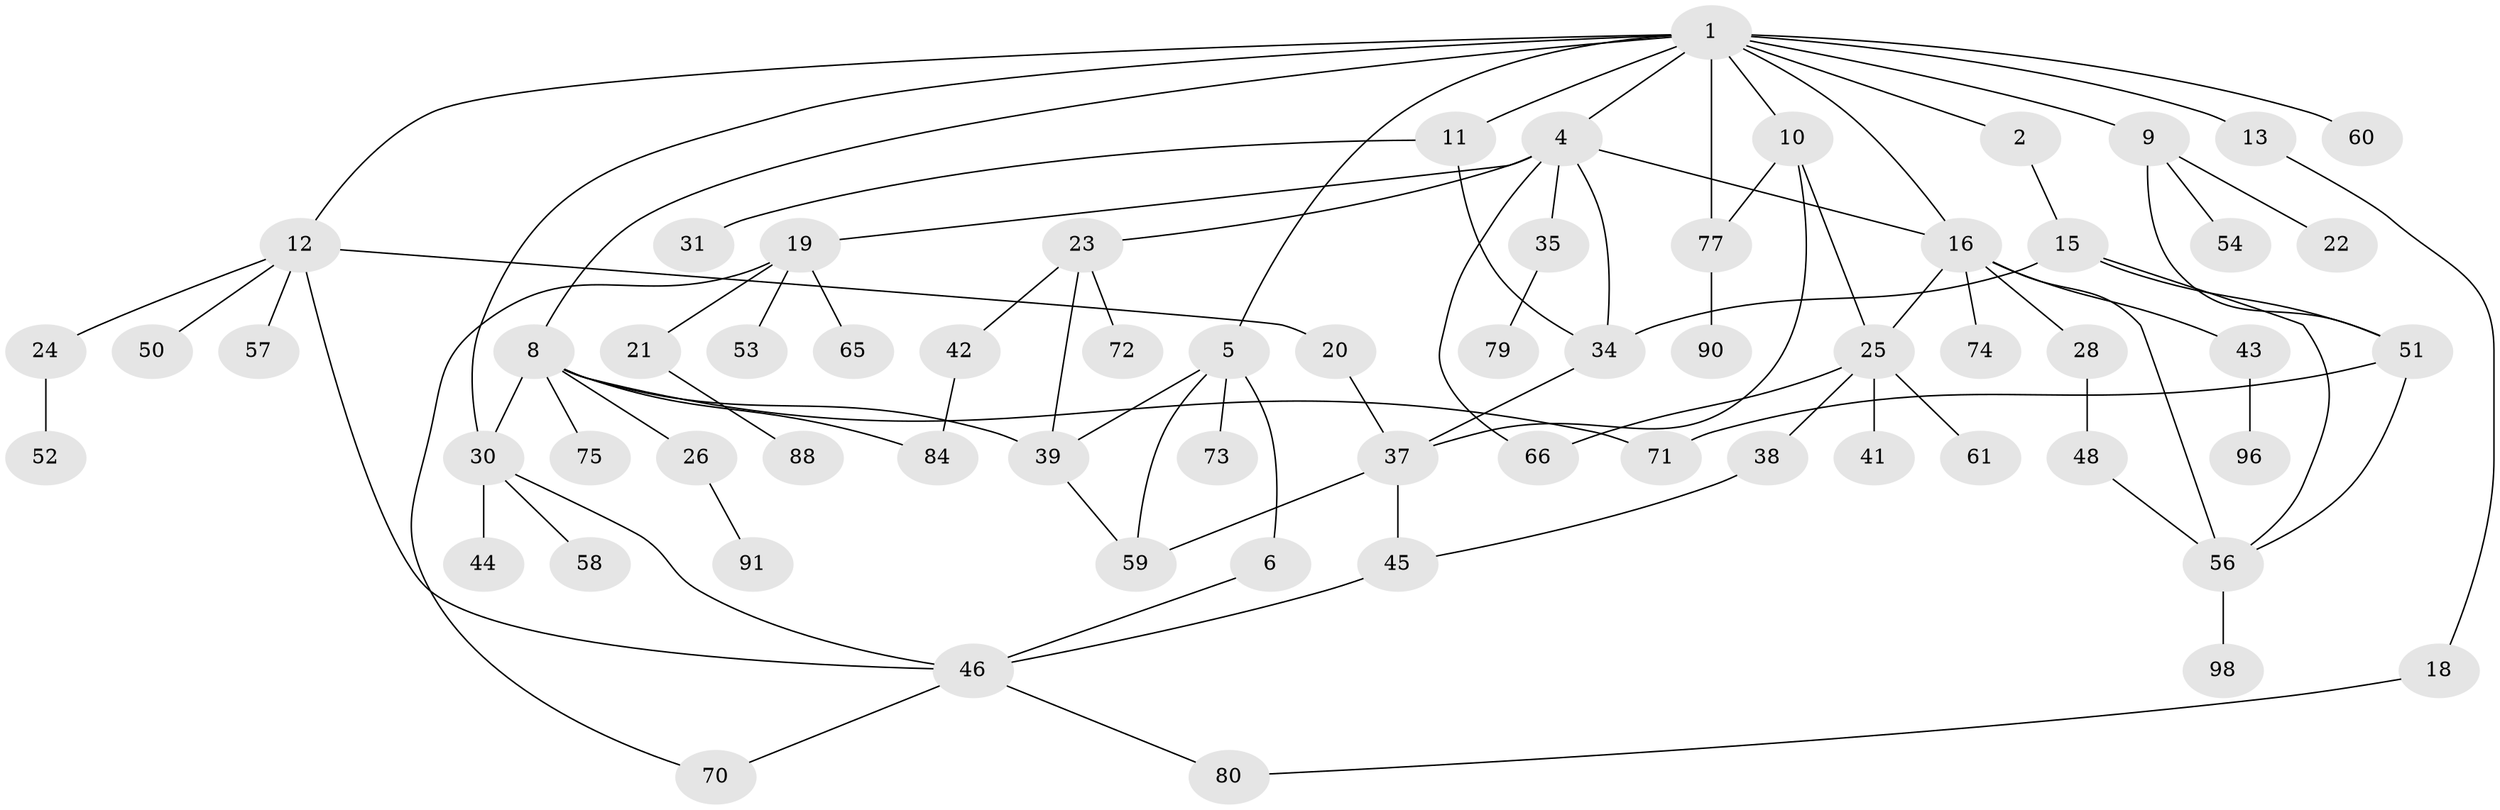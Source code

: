 // original degree distribution, {6: 0.03, 2: 0.26, 9: 0.01, 7: 0.02, 4: 0.11, 3: 0.2, 5: 0.04, 1: 0.33}
// Generated by graph-tools (version 1.1) at 2025/11/02/21/25 10:11:06]
// undirected, 65 vertices, 89 edges
graph export_dot {
graph [start="1"]
  node [color=gray90,style=filled];
  1 [super="+3"];
  2;
  4 [super="+7"];
  5 [super="+68"];
  6;
  8 [super="+67"];
  9 [super="+49"];
  10 [super="+87"];
  11 [super="+14"];
  12 [super="+92"];
  13;
  15 [super="+17"];
  16 [super="+36"];
  18 [super="+33"];
  19 [super="+55"];
  20 [super="+97"];
  21 [super="+27"];
  22;
  23 [super="+32"];
  24;
  25 [super="+29"];
  26;
  28;
  30 [super="+40"];
  31 [super="+85"];
  34 [super="+95"];
  35 [super="+47"];
  37 [super="+78"];
  38 [super="+69"];
  39;
  41;
  42 [super="+83"];
  43 [super="+64"];
  44;
  45;
  46 [super="+94"];
  48 [super="+63"];
  50;
  51 [super="+86"];
  52 [super="+99"];
  53;
  54;
  56 [super="+82"];
  57;
  58;
  59 [super="+62"];
  60;
  61;
  65;
  66 [super="+93"];
  70 [super="+89"];
  71;
  72;
  73;
  74;
  75 [super="+76"];
  77 [super="+100"];
  79;
  80 [super="+81"];
  84;
  88;
  90;
  91;
  96;
  98;
  1 -- 2;
  1 -- 4;
  1 -- 9;
  1 -- 11;
  1 -- 5;
  1 -- 8;
  1 -- 10;
  1 -- 12;
  1 -- 13;
  1 -- 77;
  1 -- 16;
  1 -- 60;
  1 -- 30;
  2 -- 15;
  4 -- 23;
  4 -- 35;
  4 -- 66;
  4 -- 34;
  4 -- 16;
  4 -- 19;
  5 -- 6;
  5 -- 73;
  5 -- 59;
  5 -- 39;
  6 -- 46;
  8 -- 26;
  8 -- 30;
  8 -- 71;
  8 -- 39;
  8 -- 75;
  8 -- 84;
  9 -- 22;
  9 -- 54;
  9 -- 51;
  10 -- 25;
  10 -- 77;
  10 -- 37;
  11 -- 31;
  11 -- 34;
  12 -- 20;
  12 -- 24;
  12 -- 50;
  12 -- 57;
  12 -- 46;
  13 -- 18;
  15 -- 34;
  15 -- 51;
  15 -- 56;
  16 -- 28;
  16 -- 74;
  16 -- 25;
  16 -- 43;
  16 -- 56;
  18 -- 80;
  19 -- 21;
  19 -- 53;
  19 -- 65;
  19 -- 70;
  20 -- 37;
  21 -- 88;
  23 -- 39;
  23 -- 72;
  23 -- 42;
  24 -- 52;
  25 -- 38;
  25 -- 66;
  25 -- 61;
  25 -- 41;
  26 -- 91;
  28 -- 48;
  30 -- 44;
  30 -- 46;
  30 -- 58;
  34 -- 37;
  35 -- 79;
  37 -- 59;
  37 -- 45;
  38 -- 45;
  39 -- 59;
  42 -- 84;
  43 -- 96;
  45 -- 46;
  46 -- 80;
  46 -- 70;
  48 -- 56;
  51 -- 56;
  51 -- 71 [weight=2];
  56 -- 98;
  77 -- 90;
}
